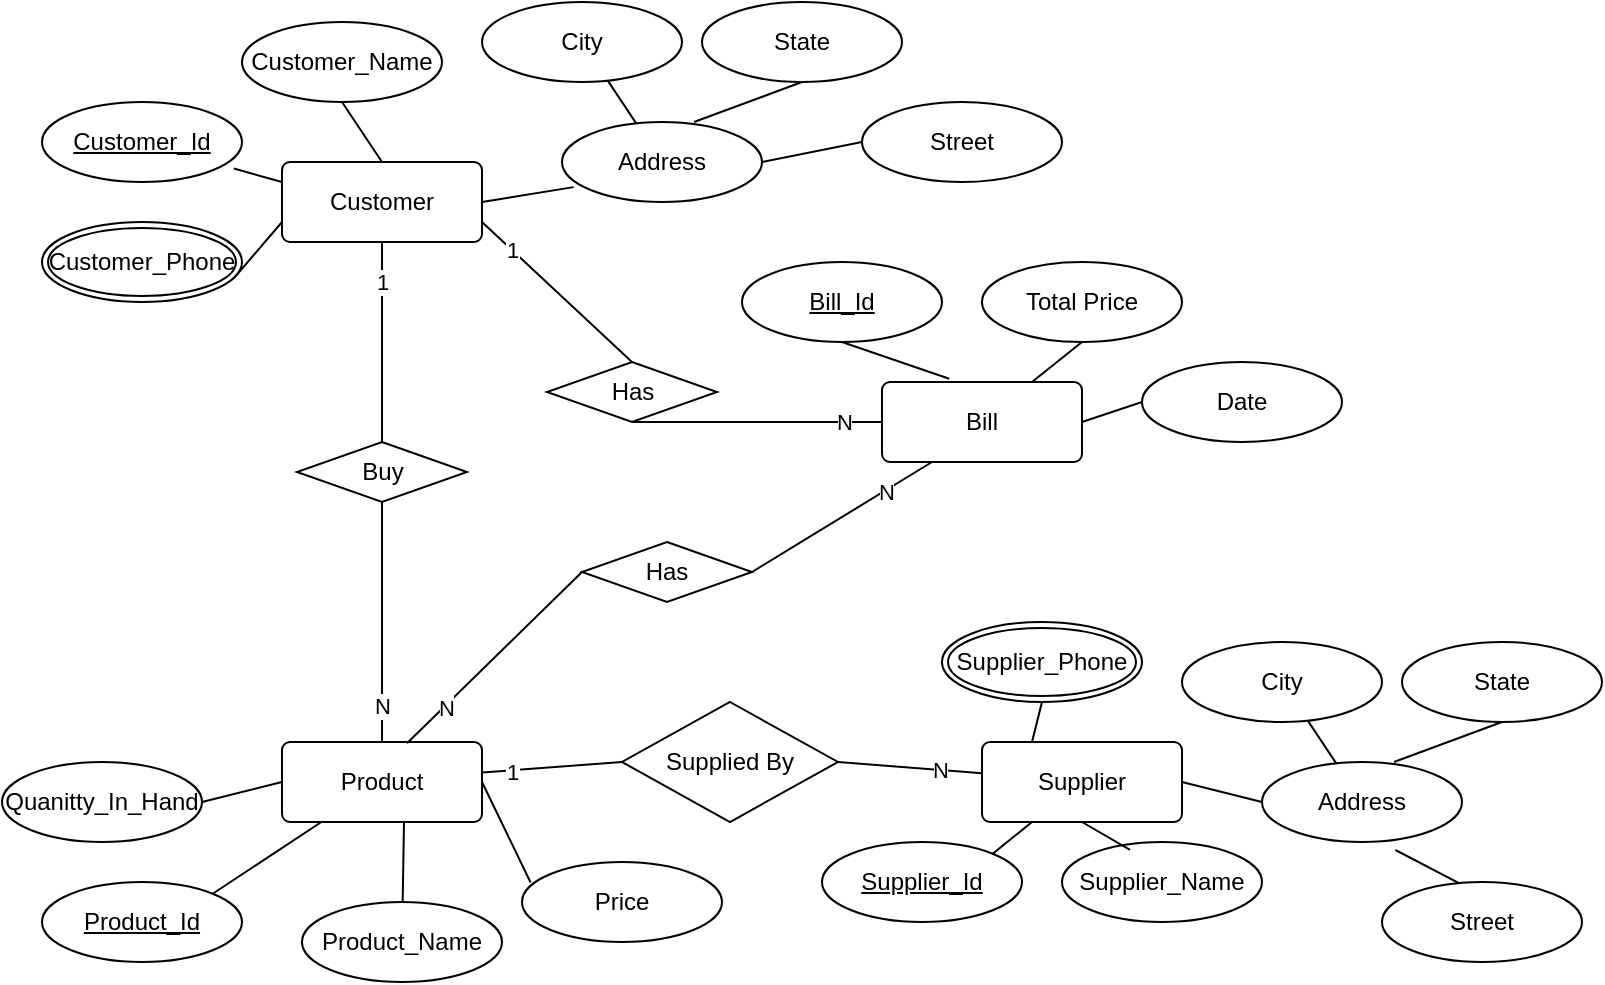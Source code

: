 <mxfile version="24.3.1" type="device">
  <diagram id="R2lEEEUBdFMjLlhIrx00" name="Page-1">
    <mxGraphModel dx="1243" dy="778" grid="1" gridSize="10" guides="1" tooltips="1" connect="1" arrows="1" fold="1" page="1" pageScale="1" pageWidth="850" pageHeight="1100" math="0" shadow="0" extFonts="Permanent Marker^https://fonts.googleapis.com/css?family=Permanent+Marker">
      <root>
        <mxCell id="0" />
        <mxCell id="1" parent="0" />
        <mxCell id="VDd127MxUrc83k8ZrmbE-35" value="" style="group" vertex="1" connectable="0" parent="1">
          <mxGeometry x="50" y="440" width="435" height="120" as="geometry" />
        </mxCell>
        <mxCell id="VDd127MxUrc83k8ZrmbE-25" value="Product" style="rounded=1;arcSize=10;whiteSpace=wrap;html=1;align=center;" vertex="1" parent="VDd127MxUrc83k8ZrmbE-35">
          <mxGeometry x="140" width="100" height="40" as="geometry" />
        </mxCell>
        <mxCell id="VDd127MxUrc83k8ZrmbE-26" value="Product_Id" style="ellipse;whiteSpace=wrap;html=1;align=center;fontStyle=4;" vertex="1" parent="VDd127MxUrc83k8ZrmbE-35">
          <mxGeometry x="20" y="70" width="100" height="40" as="geometry" />
        </mxCell>
        <mxCell id="VDd127MxUrc83k8ZrmbE-27" value="Product_Name" style="ellipse;whiteSpace=wrap;html=1;align=center;" vertex="1" parent="VDd127MxUrc83k8ZrmbE-35">
          <mxGeometry x="150" y="80" width="100" height="40" as="geometry" />
        </mxCell>
        <mxCell id="VDd127MxUrc83k8ZrmbE-28" value="Quanitty_In_Hand" style="ellipse;whiteSpace=wrap;html=1;align=center;" vertex="1" parent="VDd127MxUrc83k8ZrmbE-35">
          <mxGeometry y="10" width="100" height="40" as="geometry" />
        </mxCell>
        <mxCell id="VDd127MxUrc83k8ZrmbE-29" value="Price" style="ellipse;whiteSpace=wrap;html=1;align=center;" vertex="1" parent="VDd127MxUrc83k8ZrmbE-35">
          <mxGeometry x="260" y="60" width="100" height="40" as="geometry" />
        </mxCell>
        <mxCell id="VDd127MxUrc83k8ZrmbE-30" value="" style="endArrow=none;html=1;rounded=0;entryX=0.043;entryY=0.256;entryDx=0;entryDy=0;entryPerimeter=0;exitX=1;exitY=0.5;exitDx=0;exitDy=0;" edge="1" parent="VDd127MxUrc83k8ZrmbE-35" source="VDd127MxUrc83k8ZrmbE-25" target="VDd127MxUrc83k8ZrmbE-29">
          <mxGeometry relative="1" as="geometry">
            <mxPoint x="130" y="120" as="sourcePoint" />
            <mxPoint x="290" y="120" as="targetPoint" />
          </mxGeometry>
        </mxCell>
        <mxCell id="VDd127MxUrc83k8ZrmbE-32" value="" style="endArrow=none;html=1;rounded=0;exitX=0.61;exitY=0.997;exitDx=0;exitDy=0;exitPerimeter=0;" edge="1" parent="VDd127MxUrc83k8ZrmbE-35" source="VDd127MxUrc83k8ZrmbE-25" target="VDd127MxUrc83k8ZrmbE-27">
          <mxGeometry relative="1" as="geometry">
            <mxPoint x="130" y="120" as="sourcePoint" />
            <mxPoint x="290" y="120" as="targetPoint" />
          </mxGeometry>
        </mxCell>
        <mxCell id="VDd127MxUrc83k8ZrmbE-33" value="" style="endArrow=none;html=1;rounded=0;exitX=1;exitY=0;exitDx=0;exitDy=0;" edge="1" parent="VDd127MxUrc83k8ZrmbE-35" source="VDd127MxUrc83k8ZrmbE-26" target="VDd127MxUrc83k8ZrmbE-25">
          <mxGeometry relative="1" as="geometry">
            <mxPoint x="130" y="120" as="sourcePoint" />
            <mxPoint x="290" y="120" as="targetPoint" />
          </mxGeometry>
        </mxCell>
        <mxCell id="VDd127MxUrc83k8ZrmbE-34" value="" style="endArrow=none;html=1;rounded=0;exitX=1;exitY=0.5;exitDx=0;exitDy=0;entryX=0;entryY=0.5;entryDx=0;entryDy=0;" edge="1" parent="VDd127MxUrc83k8ZrmbE-35" source="VDd127MxUrc83k8ZrmbE-28" target="VDd127MxUrc83k8ZrmbE-25">
          <mxGeometry relative="1" as="geometry">
            <mxPoint x="130" y="120" as="sourcePoint" />
            <mxPoint x="290" y="120" as="targetPoint" />
          </mxGeometry>
        </mxCell>
        <mxCell id="VDd127MxUrc83k8ZrmbE-55" value="" style="endArrow=none;html=1;rounded=0;exitX=1;exitY=0.5;exitDx=0;exitDy=0;entryX=0.001;entryY=0.392;entryDx=0;entryDy=0;entryPerimeter=0;" edge="1" parent="1" source="VDd127MxUrc83k8ZrmbE-52" target="VDd127MxUrc83k8ZrmbE-36">
          <mxGeometry relative="1" as="geometry">
            <mxPoint x="380" y="300" as="sourcePoint" />
            <mxPoint x="540" y="300" as="targetPoint" />
          </mxGeometry>
        </mxCell>
        <mxCell id="VDd127MxUrc83k8ZrmbE-102" value="N" style="edgeLabel;html=1;align=center;verticalAlign=middle;resizable=0;points=[];" vertex="1" connectable="0" parent="VDd127MxUrc83k8ZrmbE-55">
          <mxGeometry x="0.396" relative="1" as="geometry">
            <mxPoint as="offset" />
          </mxGeometry>
        </mxCell>
        <mxCell id="VDd127MxUrc83k8ZrmbE-65" value="" style="group" vertex="1" connectable="0" parent="1">
          <mxGeometry x="460" y="390" width="390" height="160" as="geometry" />
        </mxCell>
        <mxCell id="VDd127MxUrc83k8ZrmbE-59" value="City" style="ellipse;whiteSpace=wrap;html=1;align=center;" vertex="1" parent="VDd127MxUrc83k8ZrmbE-65">
          <mxGeometry x="180" width="100" height="40" as="geometry" />
        </mxCell>
        <mxCell id="VDd127MxUrc83k8ZrmbE-60" value="State" style="ellipse;whiteSpace=wrap;html=1;align=center;" vertex="1" parent="VDd127MxUrc83k8ZrmbE-65">
          <mxGeometry x="290" width="100" height="40" as="geometry" />
        </mxCell>
        <mxCell id="VDd127MxUrc83k8ZrmbE-61" value="Street" style="ellipse;whiteSpace=wrap;html=1;align=center;" vertex="1" parent="VDd127MxUrc83k8ZrmbE-65">
          <mxGeometry x="280" y="120" width="100" height="40" as="geometry" />
        </mxCell>
        <mxCell id="VDd127MxUrc83k8ZrmbE-62" value="" style="endArrow=none;html=1;rounded=0;" edge="1" parent="VDd127MxUrc83k8ZrmbE-65" source="VDd127MxUrc83k8ZrmbE-39" target="VDd127MxUrc83k8ZrmbE-59">
          <mxGeometry relative="1" as="geometry">
            <mxPoint x="-60" y="10" as="sourcePoint" />
            <mxPoint x="100" y="10" as="targetPoint" />
          </mxGeometry>
        </mxCell>
        <mxCell id="VDd127MxUrc83k8ZrmbE-63" value="" style="endArrow=none;html=1;rounded=0;entryX=0.5;entryY=1;entryDx=0;entryDy=0;exitX=0.66;exitY=0;exitDx=0;exitDy=0;exitPerimeter=0;" edge="1" parent="VDd127MxUrc83k8ZrmbE-65" source="VDd127MxUrc83k8ZrmbE-39" target="VDd127MxUrc83k8ZrmbE-60">
          <mxGeometry relative="1" as="geometry">
            <mxPoint x="-60" y="10" as="sourcePoint" />
            <mxPoint x="100" y="10" as="targetPoint" />
          </mxGeometry>
        </mxCell>
        <mxCell id="VDd127MxUrc83k8ZrmbE-64" value="" style="endArrow=none;html=1;rounded=0;entryX=0.667;entryY=1.1;entryDx=0;entryDy=0;entryPerimeter=0;exitX=0.387;exitY=0.017;exitDx=0;exitDy=0;exitPerimeter=0;" edge="1" parent="VDd127MxUrc83k8ZrmbE-65" source="VDd127MxUrc83k8ZrmbE-61" target="VDd127MxUrc83k8ZrmbE-39">
          <mxGeometry relative="1" as="geometry">
            <mxPoint x="-60" y="10" as="sourcePoint" />
            <mxPoint x="100" y="10" as="targetPoint" />
          </mxGeometry>
        </mxCell>
        <mxCell id="VDd127MxUrc83k8ZrmbE-36" value="Supplier" style="rounded=1;arcSize=10;whiteSpace=wrap;html=1;align=center;" vertex="1" parent="VDd127MxUrc83k8ZrmbE-65">
          <mxGeometry x="80" y="50" width="100" height="40" as="geometry" />
        </mxCell>
        <mxCell id="VDd127MxUrc83k8ZrmbE-37" value="Supplier_Id" style="ellipse;whiteSpace=wrap;html=1;align=center;fontStyle=4;" vertex="1" parent="VDd127MxUrc83k8ZrmbE-65">
          <mxGeometry y="100" width="100" height="40" as="geometry" />
        </mxCell>
        <mxCell id="VDd127MxUrc83k8ZrmbE-38" value="Supplier_Name" style="ellipse;whiteSpace=wrap;html=1;align=center;" vertex="1" parent="VDd127MxUrc83k8ZrmbE-65">
          <mxGeometry x="120" y="100" width="100" height="40" as="geometry" />
        </mxCell>
        <mxCell id="VDd127MxUrc83k8ZrmbE-39" value="Address" style="ellipse;whiteSpace=wrap;html=1;align=center;" vertex="1" parent="VDd127MxUrc83k8ZrmbE-65">
          <mxGeometry x="220" y="60" width="100" height="40" as="geometry" />
        </mxCell>
        <mxCell id="VDd127MxUrc83k8ZrmbE-40" value="" style="endArrow=none;html=1;rounded=0;exitX=1;exitY=0;exitDx=0;exitDy=0;entryX=0.25;entryY=1;entryDx=0;entryDy=0;" edge="1" parent="VDd127MxUrc83k8ZrmbE-65" source="VDd127MxUrc83k8ZrmbE-37" target="VDd127MxUrc83k8ZrmbE-36">
          <mxGeometry relative="1" as="geometry">
            <mxPoint x="-40" y="170" as="sourcePoint" />
            <mxPoint x="120" y="170" as="targetPoint" />
          </mxGeometry>
        </mxCell>
        <mxCell id="VDd127MxUrc83k8ZrmbE-41" value="" style="endArrow=none;html=1;rounded=0;exitX=0.5;exitY=1;exitDx=0;exitDy=0;entryX=0.34;entryY=0.099;entryDx=0;entryDy=0;entryPerimeter=0;" edge="1" parent="VDd127MxUrc83k8ZrmbE-65" source="VDd127MxUrc83k8ZrmbE-36" target="VDd127MxUrc83k8ZrmbE-38">
          <mxGeometry relative="1" as="geometry">
            <mxPoint x="-40" y="170" as="sourcePoint" />
            <mxPoint x="120" y="170" as="targetPoint" />
          </mxGeometry>
        </mxCell>
        <mxCell id="VDd127MxUrc83k8ZrmbE-42" value="" style="endArrow=none;html=1;rounded=0;exitX=1;exitY=0.5;exitDx=0;exitDy=0;entryX=0;entryY=0.5;entryDx=0;entryDy=0;" edge="1" parent="VDd127MxUrc83k8ZrmbE-65" source="VDd127MxUrc83k8ZrmbE-36" target="VDd127MxUrc83k8ZrmbE-39">
          <mxGeometry relative="1" as="geometry">
            <mxPoint x="-40" y="170" as="sourcePoint" />
            <mxPoint x="120" y="170" as="targetPoint" />
          </mxGeometry>
        </mxCell>
        <mxCell id="VDd127MxUrc83k8ZrmbE-103" value="Supplier_Phone" style="ellipse;shape=doubleEllipse;margin=3;whiteSpace=wrap;html=1;align=center;" vertex="1" parent="VDd127MxUrc83k8ZrmbE-65">
          <mxGeometry x="60" y="-10" width="100" height="40" as="geometry" />
        </mxCell>
        <mxCell id="VDd127MxUrc83k8ZrmbE-104" value="" style="endArrow=none;html=1;rounded=0;entryX=0.5;entryY=1;entryDx=0;entryDy=0;exitX=0.25;exitY=0;exitDx=0;exitDy=0;" edge="1" parent="VDd127MxUrc83k8ZrmbE-65" source="VDd127MxUrc83k8ZrmbE-36" target="VDd127MxUrc83k8ZrmbE-103">
          <mxGeometry relative="1" as="geometry">
            <mxPoint x="-280" y="10" as="sourcePoint" />
            <mxPoint x="-120" y="10" as="targetPoint" />
          </mxGeometry>
        </mxCell>
        <mxCell id="VDd127MxUrc83k8ZrmbE-78" value="" style="group" vertex="1" connectable="0" parent="1">
          <mxGeometry x="70" y="70" width="570" height="170" as="geometry" />
        </mxCell>
        <mxCell id="VDd127MxUrc83k8ZrmbE-48" value="Customer" style="rounded=1;arcSize=10;whiteSpace=wrap;html=1;align=center;" vertex="1" parent="VDd127MxUrc83k8ZrmbE-78">
          <mxGeometry x="120" y="80" width="100" height="40" as="geometry" />
        </mxCell>
        <mxCell id="VDd127MxUrc83k8ZrmbE-49" value="Customer_Name" style="ellipse;whiteSpace=wrap;html=1;align=center;" vertex="1" parent="VDd127MxUrc83k8ZrmbE-78">
          <mxGeometry x="100" y="10" width="100" height="40" as="geometry" />
        </mxCell>
        <mxCell id="VDd127MxUrc83k8ZrmbE-50" value="Customer_Id" style="ellipse;whiteSpace=wrap;html=1;align=center;fontStyle=4;" vertex="1" parent="VDd127MxUrc83k8ZrmbE-78">
          <mxGeometry y="50" width="100" height="40" as="geometry" />
        </mxCell>
        <mxCell id="VDd127MxUrc83k8ZrmbE-51" value="Customer_Phone" style="ellipse;shape=doubleEllipse;margin=3;whiteSpace=wrap;html=1;align=center;" vertex="1" parent="VDd127MxUrc83k8ZrmbE-78">
          <mxGeometry y="110" width="100" height="40" as="geometry" />
        </mxCell>
        <mxCell id="VDd127MxUrc83k8ZrmbE-66" value="State" style="ellipse;whiteSpace=wrap;html=1;align=center;" vertex="1" parent="VDd127MxUrc83k8ZrmbE-78">
          <mxGeometry x="330" width="100" height="40" as="geometry" />
        </mxCell>
        <mxCell id="VDd127MxUrc83k8ZrmbE-67" value="Street" style="ellipse;whiteSpace=wrap;html=1;align=center;" vertex="1" parent="VDd127MxUrc83k8ZrmbE-78">
          <mxGeometry x="410" y="50" width="100" height="40" as="geometry" />
        </mxCell>
        <mxCell id="VDd127MxUrc83k8ZrmbE-68" value="" style="endArrow=none;html=1;rounded=0;" edge="1" source="VDd127MxUrc83k8ZrmbE-71" target="VDd127MxUrc83k8ZrmbE-72" parent="VDd127MxUrc83k8ZrmbE-78">
          <mxGeometry relative="1" as="geometry">
            <mxPoint x="-20" y="10" as="sourcePoint" />
            <mxPoint x="140" y="10" as="targetPoint" />
          </mxGeometry>
        </mxCell>
        <mxCell id="VDd127MxUrc83k8ZrmbE-69" value="" style="endArrow=none;html=1;rounded=0;entryX=0.5;entryY=1;entryDx=0;entryDy=0;exitX=0.66;exitY=0;exitDx=0;exitDy=0;exitPerimeter=0;" edge="1" source="VDd127MxUrc83k8ZrmbE-71" target="VDd127MxUrc83k8ZrmbE-66" parent="VDd127MxUrc83k8ZrmbE-78">
          <mxGeometry relative="1" as="geometry">
            <mxPoint x="-20" y="10" as="sourcePoint" />
            <mxPoint x="140" y="10" as="targetPoint" />
          </mxGeometry>
        </mxCell>
        <mxCell id="VDd127MxUrc83k8ZrmbE-70" value="" style="endArrow=none;html=1;rounded=0;entryX=1;entryY=0.5;entryDx=0;entryDy=0;exitX=0;exitY=0.5;exitDx=0;exitDy=0;" edge="1" source="VDd127MxUrc83k8ZrmbE-67" target="VDd127MxUrc83k8ZrmbE-71" parent="VDd127MxUrc83k8ZrmbE-78">
          <mxGeometry relative="1" as="geometry">
            <mxPoint x="-20" y="10" as="sourcePoint" />
            <mxPoint x="140" y="10" as="targetPoint" />
          </mxGeometry>
        </mxCell>
        <mxCell id="VDd127MxUrc83k8ZrmbE-71" value="Address" style="ellipse;whiteSpace=wrap;html=1;align=center;" vertex="1" parent="VDd127MxUrc83k8ZrmbE-78">
          <mxGeometry x="260" y="60" width="100" height="40" as="geometry" />
        </mxCell>
        <mxCell id="VDd127MxUrc83k8ZrmbE-72" value="City" style="ellipse;whiteSpace=wrap;html=1;align=center;" vertex="1" parent="VDd127MxUrc83k8ZrmbE-78">
          <mxGeometry x="220" width="100" height="40" as="geometry" />
        </mxCell>
        <mxCell id="VDd127MxUrc83k8ZrmbE-73" value="" style="endArrow=none;html=1;rounded=0;exitX=0.977;exitY=0.651;exitDx=0;exitDy=0;exitPerimeter=0;entryX=0;entryY=0.75;entryDx=0;entryDy=0;" edge="1" parent="VDd127MxUrc83k8ZrmbE-78" source="VDd127MxUrc83k8ZrmbE-51" target="VDd127MxUrc83k8ZrmbE-48">
          <mxGeometry relative="1" as="geometry">
            <mxPoint x="110" y="160" as="sourcePoint" />
            <mxPoint x="270" y="160" as="targetPoint" />
          </mxGeometry>
        </mxCell>
        <mxCell id="VDd127MxUrc83k8ZrmbE-74" value="" style="endArrow=none;html=1;rounded=0;exitX=0.959;exitY=0.832;exitDx=0;exitDy=0;exitPerimeter=0;entryX=0;entryY=0.25;entryDx=0;entryDy=0;" edge="1" parent="VDd127MxUrc83k8ZrmbE-78" source="VDd127MxUrc83k8ZrmbE-50" target="VDd127MxUrc83k8ZrmbE-48">
          <mxGeometry relative="1" as="geometry">
            <mxPoint x="110" y="160" as="sourcePoint" />
            <mxPoint x="270" y="160" as="targetPoint" />
          </mxGeometry>
        </mxCell>
        <mxCell id="VDd127MxUrc83k8ZrmbE-76" value="" style="endArrow=none;html=1;rounded=0;exitX=0.5;exitY=1;exitDx=0;exitDy=0;entryX=0.5;entryY=0;entryDx=0;entryDy=0;" edge="1" parent="VDd127MxUrc83k8ZrmbE-78" source="VDd127MxUrc83k8ZrmbE-49" target="VDd127MxUrc83k8ZrmbE-48">
          <mxGeometry relative="1" as="geometry">
            <mxPoint x="110" y="160" as="sourcePoint" />
            <mxPoint x="270" y="160" as="targetPoint" />
          </mxGeometry>
        </mxCell>
        <mxCell id="VDd127MxUrc83k8ZrmbE-77" value="" style="endArrow=none;html=1;rounded=0;exitX=1;exitY=0.5;exitDx=0;exitDy=0;entryX=0.058;entryY=0.814;entryDx=0;entryDy=0;entryPerimeter=0;" edge="1" parent="VDd127MxUrc83k8ZrmbE-78" source="VDd127MxUrc83k8ZrmbE-48" target="VDd127MxUrc83k8ZrmbE-71">
          <mxGeometry relative="1" as="geometry">
            <mxPoint x="110" y="160" as="sourcePoint" />
            <mxPoint x="270" y="160" as="targetPoint" />
          </mxGeometry>
        </mxCell>
        <mxCell id="VDd127MxUrc83k8ZrmbE-85" value="Bill_Id" style="ellipse;whiteSpace=wrap;html=1;align=center;fontStyle=4;" vertex="1" parent="VDd127MxUrc83k8ZrmbE-78">
          <mxGeometry x="350" y="130" width="100" height="40" as="geometry" />
        </mxCell>
        <mxCell id="VDd127MxUrc83k8ZrmbE-86" value="Total Price" style="ellipse;whiteSpace=wrap;html=1;align=center;" vertex="1" parent="VDd127MxUrc83k8ZrmbE-78">
          <mxGeometry x="470" y="130" width="100" height="40" as="geometry" />
        </mxCell>
        <mxCell id="VDd127MxUrc83k8ZrmbE-79" value="Buy" style="shape=rhombus;perimeter=rhombusPerimeter;whiteSpace=wrap;html=1;align=center;" vertex="1" parent="1">
          <mxGeometry x="197.5" y="290" width="85" height="30" as="geometry" />
        </mxCell>
        <mxCell id="VDd127MxUrc83k8ZrmbE-80" value="" style="endArrow=none;html=1;rounded=0;exitX=0.5;exitY=0;exitDx=0;exitDy=0;entryX=0.5;entryY=1;entryDx=0;entryDy=0;" edge="1" parent="1" source="VDd127MxUrc83k8ZrmbE-25" target="VDd127MxUrc83k8ZrmbE-79">
          <mxGeometry relative="1" as="geometry">
            <mxPoint x="300" y="240" as="sourcePoint" />
            <mxPoint x="460" y="240" as="targetPoint" />
          </mxGeometry>
        </mxCell>
        <mxCell id="VDd127MxUrc83k8ZrmbE-83" value="N" style="edgeLabel;html=1;align=center;verticalAlign=middle;resizable=0;points=[];" vertex="1" connectable="0" parent="VDd127MxUrc83k8ZrmbE-80">
          <mxGeometry x="-0.69" relative="1" as="geometry">
            <mxPoint as="offset" />
          </mxGeometry>
        </mxCell>
        <mxCell id="VDd127MxUrc83k8ZrmbE-81" value="" style="endArrow=none;html=1;rounded=0;entryX=0.5;entryY=1;entryDx=0;entryDy=0;exitX=0.5;exitY=0;exitDx=0;exitDy=0;" edge="1" parent="1" source="VDd127MxUrc83k8ZrmbE-79" target="VDd127MxUrc83k8ZrmbE-48">
          <mxGeometry relative="1" as="geometry">
            <mxPoint x="260" y="250" as="sourcePoint" />
            <mxPoint x="420" y="250" as="targetPoint" />
          </mxGeometry>
        </mxCell>
        <mxCell id="VDd127MxUrc83k8ZrmbE-82" value="1" style="edgeLabel;html=1;align=center;verticalAlign=middle;resizable=0;points=[];" vertex="1" connectable="0" parent="VDd127MxUrc83k8ZrmbE-81">
          <mxGeometry x="0.596" relative="1" as="geometry">
            <mxPoint as="offset" />
          </mxGeometry>
        </mxCell>
        <mxCell id="VDd127MxUrc83k8ZrmbE-84" value="Bill" style="rounded=1;arcSize=10;whiteSpace=wrap;html=1;align=center;" vertex="1" parent="1">
          <mxGeometry x="490" y="260" width="100" height="40" as="geometry" />
        </mxCell>
        <mxCell id="VDd127MxUrc83k8ZrmbE-52" value="Supplied By" style="shape=rhombus;perimeter=rhombusPerimeter;whiteSpace=wrap;html=1;align=center;" vertex="1" parent="1">
          <mxGeometry x="360" y="420" width="108" height="60" as="geometry" />
        </mxCell>
        <mxCell id="VDd127MxUrc83k8ZrmbE-54" value="" style="endArrow=none;html=1;rounded=0;exitX=1.002;exitY=0.381;exitDx=0;exitDy=0;exitPerimeter=0;entryX=0;entryY=0.5;entryDx=0;entryDy=0;" edge="1" parent="1" source="VDd127MxUrc83k8ZrmbE-25" target="VDd127MxUrc83k8ZrmbE-52">
          <mxGeometry relative="1" as="geometry">
            <mxPoint x="380" y="410" as="sourcePoint" />
            <mxPoint x="540" y="410" as="targetPoint" />
          </mxGeometry>
        </mxCell>
        <mxCell id="VDd127MxUrc83k8ZrmbE-101" value="1" style="edgeLabel;html=1;align=center;verticalAlign=middle;resizable=0;points=[];" vertex="1" connectable="0" parent="VDd127MxUrc83k8ZrmbE-54">
          <mxGeometry x="-0.578" y="-1" relative="1" as="geometry">
            <mxPoint as="offset" />
          </mxGeometry>
        </mxCell>
        <mxCell id="VDd127MxUrc83k8ZrmbE-87" value="Date" style="ellipse;whiteSpace=wrap;html=1;align=center;" vertex="1" parent="1">
          <mxGeometry x="620" y="250" width="100" height="40" as="geometry" />
        </mxCell>
        <mxCell id="VDd127MxUrc83k8ZrmbE-88" value="" style="endArrow=none;html=1;rounded=0;exitX=0.5;exitY=1;exitDx=0;exitDy=0;entryX=0.336;entryY=-0.04;entryDx=0;entryDy=0;entryPerimeter=0;" edge="1" parent="1" source="VDd127MxUrc83k8ZrmbE-85" target="VDd127MxUrc83k8ZrmbE-84">
          <mxGeometry relative="1" as="geometry">
            <mxPoint x="380" y="300" as="sourcePoint" />
            <mxPoint x="540" y="300" as="targetPoint" />
          </mxGeometry>
        </mxCell>
        <mxCell id="VDd127MxUrc83k8ZrmbE-89" value="" style="endArrow=none;html=1;rounded=0;exitX=0.5;exitY=1;exitDx=0;exitDy=0;entryX=0.75;entryY=0;entryDx=0;entryDy=0;" edge="1" parent="1" source="VDd127MxUrc83k8ZrmbE-86" target="VDd127MxUrc83k8ZrmbE-84">
          <mxGeometry relative="1" as="geometry">
            <mxPoint x="380" y="300" as="sourcePoint" />
            <mxPoint x="540" y="300" as="targetPoint" />
          </mxGeometry>
        </mxCell>
        <mxCell id="VDd127MxUrc83k8ZrmbE-90" value="" style="endArrow=none;html=1;rounded=0;exitX=0;exitY=0.5;exitDx=0;exitDy=0;entryX=1;entryY=0.5;entryDx=0;entryDy=0;" edge="1" parent="1" source="VDd127MxUrc83k8ZrmbE-87" target="VDd127MxUrc83k8ZrmbE-84">
          <mxGeometry relative="1" as="geometry">
            <mxPoint x="380" y="300" as="sourcePoint" />
            <mxPoint x="540" y="300" as="targetPoint" />
          </mxGeometry>
        </mxCell>
        <mxCell id="VDd127MxUrc83k8ZrmbE-91" value="" style="endArrow=none;html=1;rounded=0;exitX=0.5;exitY=0;exitDx=0;exitDy=0;entryX=1;entryY=0.75;entryDx=0;entryDy=0;" edge="1" source="VDd127MxUrc83k8ZrmbE-93" parent="1" target="VDd127MxUrc83k8ZrmbE-48">
          <mxGeometry relative="1" as="geometry">
            <mxPoint x="385" y="210" as="sourcePoint" />
            <mxPoint x="300" y="150" as="targetPoint" />
          </mxGeometry>
        </mxCell>
        <mxCell id="VDd127MxUrc83k8ZrmbE-92" value="1" style="edgeLabel;html=1;align=center;verticalAlign=middle;resizable=0;points=[];" vertex="1" connectable="0" parent="VDd127MxUrc83k8ZrmbE-91">
          <mxGeometry x="0.596" relative="1" as="geometry">
            <mxPoint as="offset" />
          </mxGeometry>
        </mxCell>
        <mxCell id="VDd127MxUrc83k8ZrmbE-93" value="Has" style="shape=rhombus;perimeter=rhombusPerimeter;whiteSpace=wrap;html=1;align=center;" vertex="1" parent="1">
          <mxGeometry x="322.5" y="250" width="85" height="30" as="geometry" />
        </mxCell>
        <mxCell id="VDd127MxUrc83k8ZrmbE-94" value="" style="endArrow=none;html=1;rounded=0;exitX=0;exitY=0.5;exitDx=0;exitDy=0;entryX=0.5;entryY=1;entryDx=0;entryDy=0;" edge="1" target="VDd127MxUrc83k8ZrmbE-93" parent="1" source="VDd127MxUrc83k8ZrmbE-84">
          <mxGeometry relative="1" as="geometry">
            <mxPoint x="500.0" y="250" as="sourcePoint" />
            <mxPoint x="585" y="200" as="targetPoint" />
          </mxGeometry>
        </mxCell>
        <mxCell id="VDd127MxUrc83k8ZrmbE-95" value="N" style="edgeLabel;html=1;align=center;verticalAlign=middle;resizable=0;points=[];" vertex="1" connectable="0" parent="VDd127MxUrc83k8ZrmbE-94">
          <mxGeometry x="-0.69" relative="1" as="geometry">
            <mxPoint as="offset" />
          </mxGeometry>
        </mxCell>
        <mxCell id="VDd127MxUrc83k8ZrmbE-96" value="Has" style="shape=rhombus;perimeter=rhombusPerimeter;whiteSpace=wrap;html=1;align=center;" vertex="1" parent="1">
          <mxGeometry x="340" y="340" width="85" height="30" as="geometry" />
        </mxCell>
        <mxCell id="VDd127MxUrc83k8ZrmbE-97" value="" style="endArrow=none;html=1;rounded=0;exitX=1;exitY=0.5;exitDx=0;exitDy=0;entryX=0.25;entryY=1;entryDx=0;entryDy=0;" edge="1" parent="1" source="VDd127MxUrc83k8ZrmbE-96" target="VDd127MxUrc83k8ZrmbE-84">
          <mxGeometry relative="1" as="geometry">
            <mxPoint x="320" y="320" as="sourcePoint" />
            <mxPoint x="480" y="320" as="targetPoint" />
          </mxGeometry>
        </mxCell>
        <mxCell id="VDd127MxUrc83k8ZrmbE-99" value="N" style="edgeLabel;html=1;align=center;verticalAlign=middle;resizable=0;points=[];" vertex="1" connectable="0" parent="VDd127MxUrc83k8ZrmbE-97">
          <mxGeometry x="0.482" relative="1" as="geometry">
            <mxPoint as="offset" />
          </mxGeometry>
        </mxCell>
        <mxCell id="VDd127MxUrc83k8ZrmbE-98" value="" style="endArrow=none;html=1;rounded=0;exitX=0;exitY=0.5;exitDx=0;exitDy=0;entryX=0.625;entryY=0.016;entryDx=0;entryDy=0;entryPerimeter=0;" edge="1" parent="1" source="VDd127MxUrc83k8ZrmbE-96" target="VDd127MxUrc83k8ZrmbE-25">
          <mxGeometry relative="1" as="geometry">
            <mxPoint x="320" y="320" as="sourcePoint" />
            <mxPoint x="480" y="320" as="targetPoint" />
          </mxGeometry>
        </mxCell>
        <mxCell id="VDd127MxUrc83k8ZrmbE-100" value="N" style="edgeLabel;html=1;align=center;verticalAlign=middle;resizable=0;points=[];" vertex="1" connectable="0" parent="VDd127MxUrc83k8ZrmbE-98">
          <mxGeometry x="0.576" y="1" relative="1" as="geometry">
            <mxPoint as="offset" />
          </mxGeometry>
        </mxCell>
      </root>
    </mxGraphModel>
  </diagram>
</mxfile>
